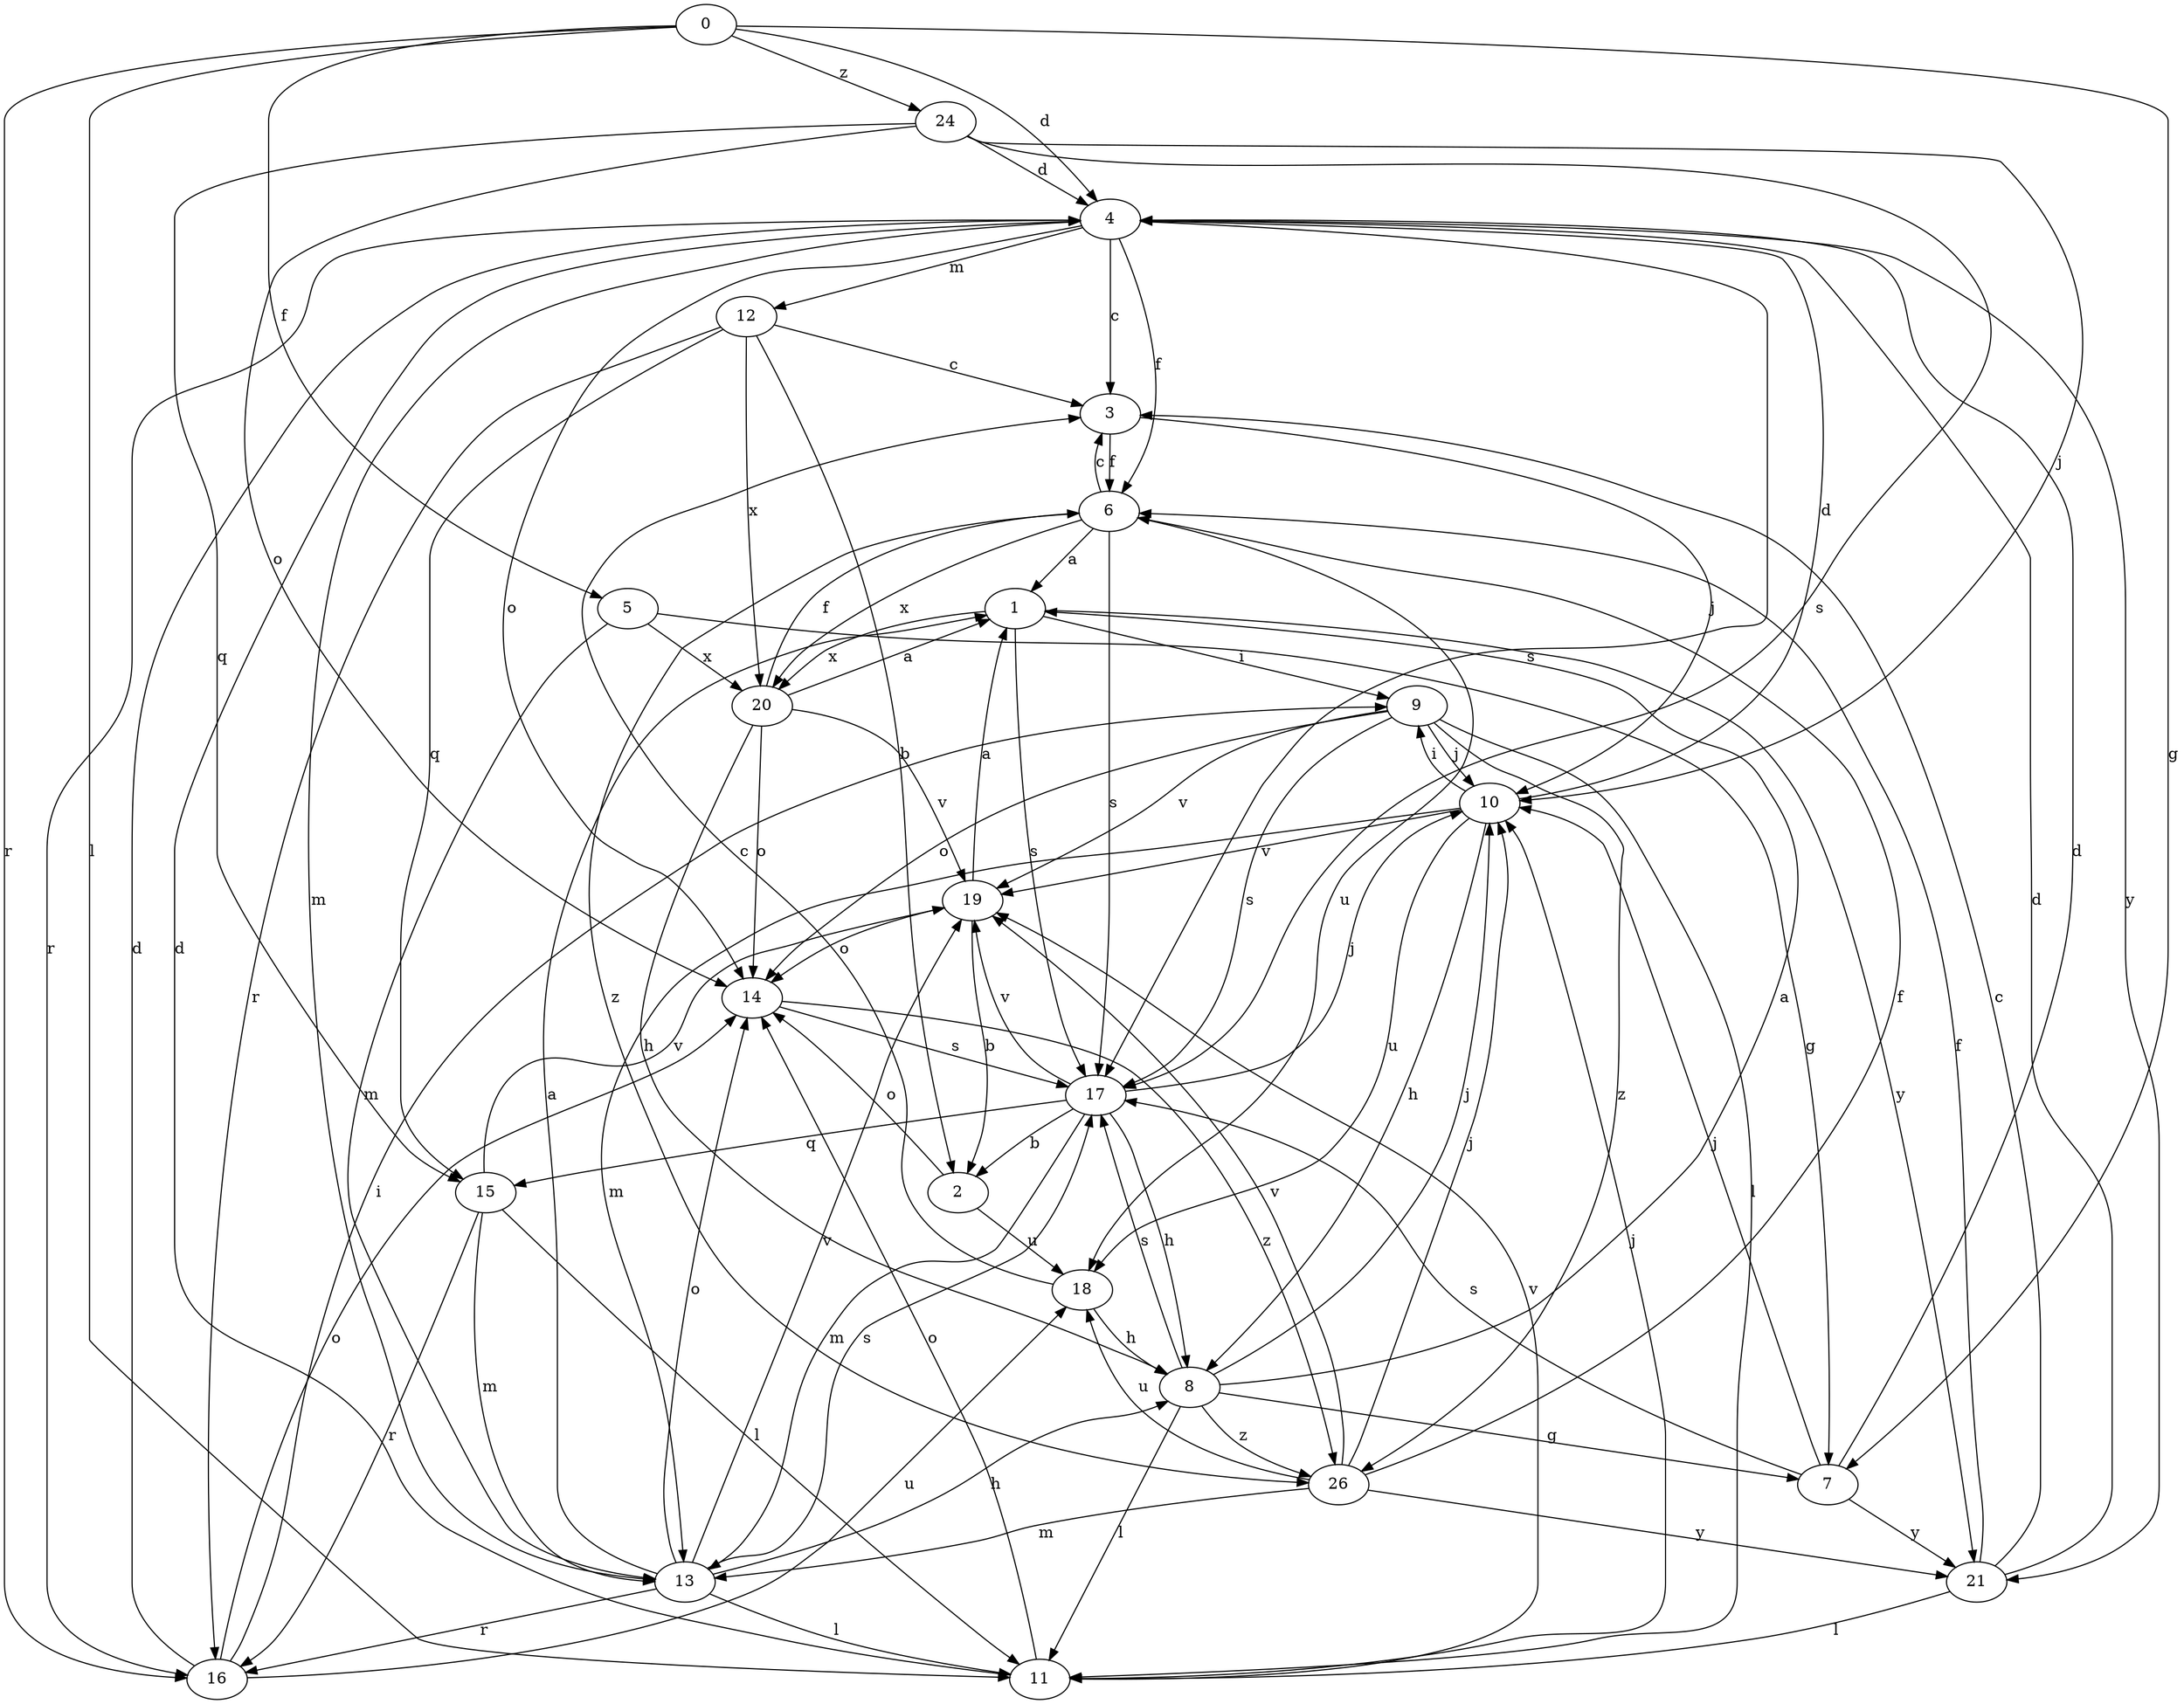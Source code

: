 strict digraph  {
0;
1;
2;
3;
4;
5;
6;
7;
8;
9;
10;
11;
12;
13;
14;
15;
16;
17;
18;
19;
20;
21;
24;
26;
0 -> 4  [label=d];
0 -> 5  [label=f];
0 -> 7  [label=g];
0 -> 11  [label=l];
0 -> 16  [label=r];
0 -> 24  [label=z];
1 -> 9  [label=i];
1 -> 17  [label=s];
1 -> 20  [label=x];
1 -> 21  [label=y];
2 -> 14  [label=o];
2 -> 18  [label=u];
3 -> 6  [label=f];
3 -> 10  [label=j];
4 -> 3  [label=c];
4 -> 6  [label=f];
4 -> 12  [label=m];
4 -> 13  [label=m];
4 -> 14  [label=o];
4 -> 16  [label=r];
4 -> 17  [label=s];
4 -> 21  [label=y];
5 -> 7  [label=g];
5 -> 13  [label=m];
5 -> 20  [label=x];
6 -> 1  [label=a];
6 -> 3  [label=c];
6 -> 17  [label=s];
6 -> 18  [label=u];
6 -> 20  [label=x];
6 -> 26  [label=z];
7 -> 4  [label=d];
7 -> 10  [label=j];
7 -> 17  [label=s];
7 -> 21  [label=y];
8 -> 1  [label=a];
8 -> 7  [label=g];
8 -> 10  [label=j];
8 -> 11  [label=l];
8 -> 17  [label=s];
8 -> 26  [label=z];
9 -> 10  [label=j];
9 -> 11  [label=l];
9 -> 14  [label=o];
9 -> 17  [label=s];
9 -> 19  [label=v];
9 -> 26  [label=z];
10 -> 4  [label=d];
10 -> 8  [label=h];
10 -> 9  [label=i];
10 -> 13  [label=m];
10 -> 18  [label=u];
10 -> 19  [label=v];
11 -> 4  [label=d];
11 -> 10  [label=j];
11 -> 14  [label=o];
11 -> 19  [label=v];
12 -> 2  [label=b];
12 -> 3  [label=c];
12 -> 15  [label=q];
12 -> 16  [label=r];
12 -> 20  [label=x];
13 -> 1  [label=a];
13 -> 8  [label=h];
13 -> 11  [label=l];
13 -> 14  [label=o];
13 -> 16  [label=r];
13 -> 17  [label=s];
13 -> 19  [label=v];
14 -> 17  [label=s];
14 -> 26  [label=z];
15 -> 11  [label=l];
15 -> 13  [label=m];
15 -> 16  [label=r];
15 -> 19  [label=v];
16 -> 4  [label=d];
16 -> 9  [label=i];
16 -> 14  [label=o];
16 -> 18  [label=u];
17 -> 2  [label=b];
17 -> 8  [label=h];
17 -> 10  [label=j];
17 -> 13  [label=m];
17 -> 15  [label=q];
17 -> 19  [label=v];
18 -> 3  [label=c];
18 -> 8  [label=h];
19 -> 1  [label=a];
19 -> 2  [label=b];
19 -> 14  [label=o];
20 -> 1  [label=a];
20 -> 6  [label=f];
20 -> 8  [label=h];
20 -> 14  [label=o];
20 -> 19  [label=v];
21 -> 3  [label=c];
21 -> 4  [label=d];
21 -> 6  [label=f];
21 -> 11  [label=l];
24 -> 4  [label=d];
24 -> 10  [label=j];
24 -> 14  [label=o];
24 -> 15  [label=q];
24 -> 17  [label=s];
26 -> 6  [label=f];
26 -> 10  [label=j];
26 -> 13  [label=m];
26 -> 18  [label=u];
26 -> 19  [label=v];
26 -> 21  [label=y];
}
